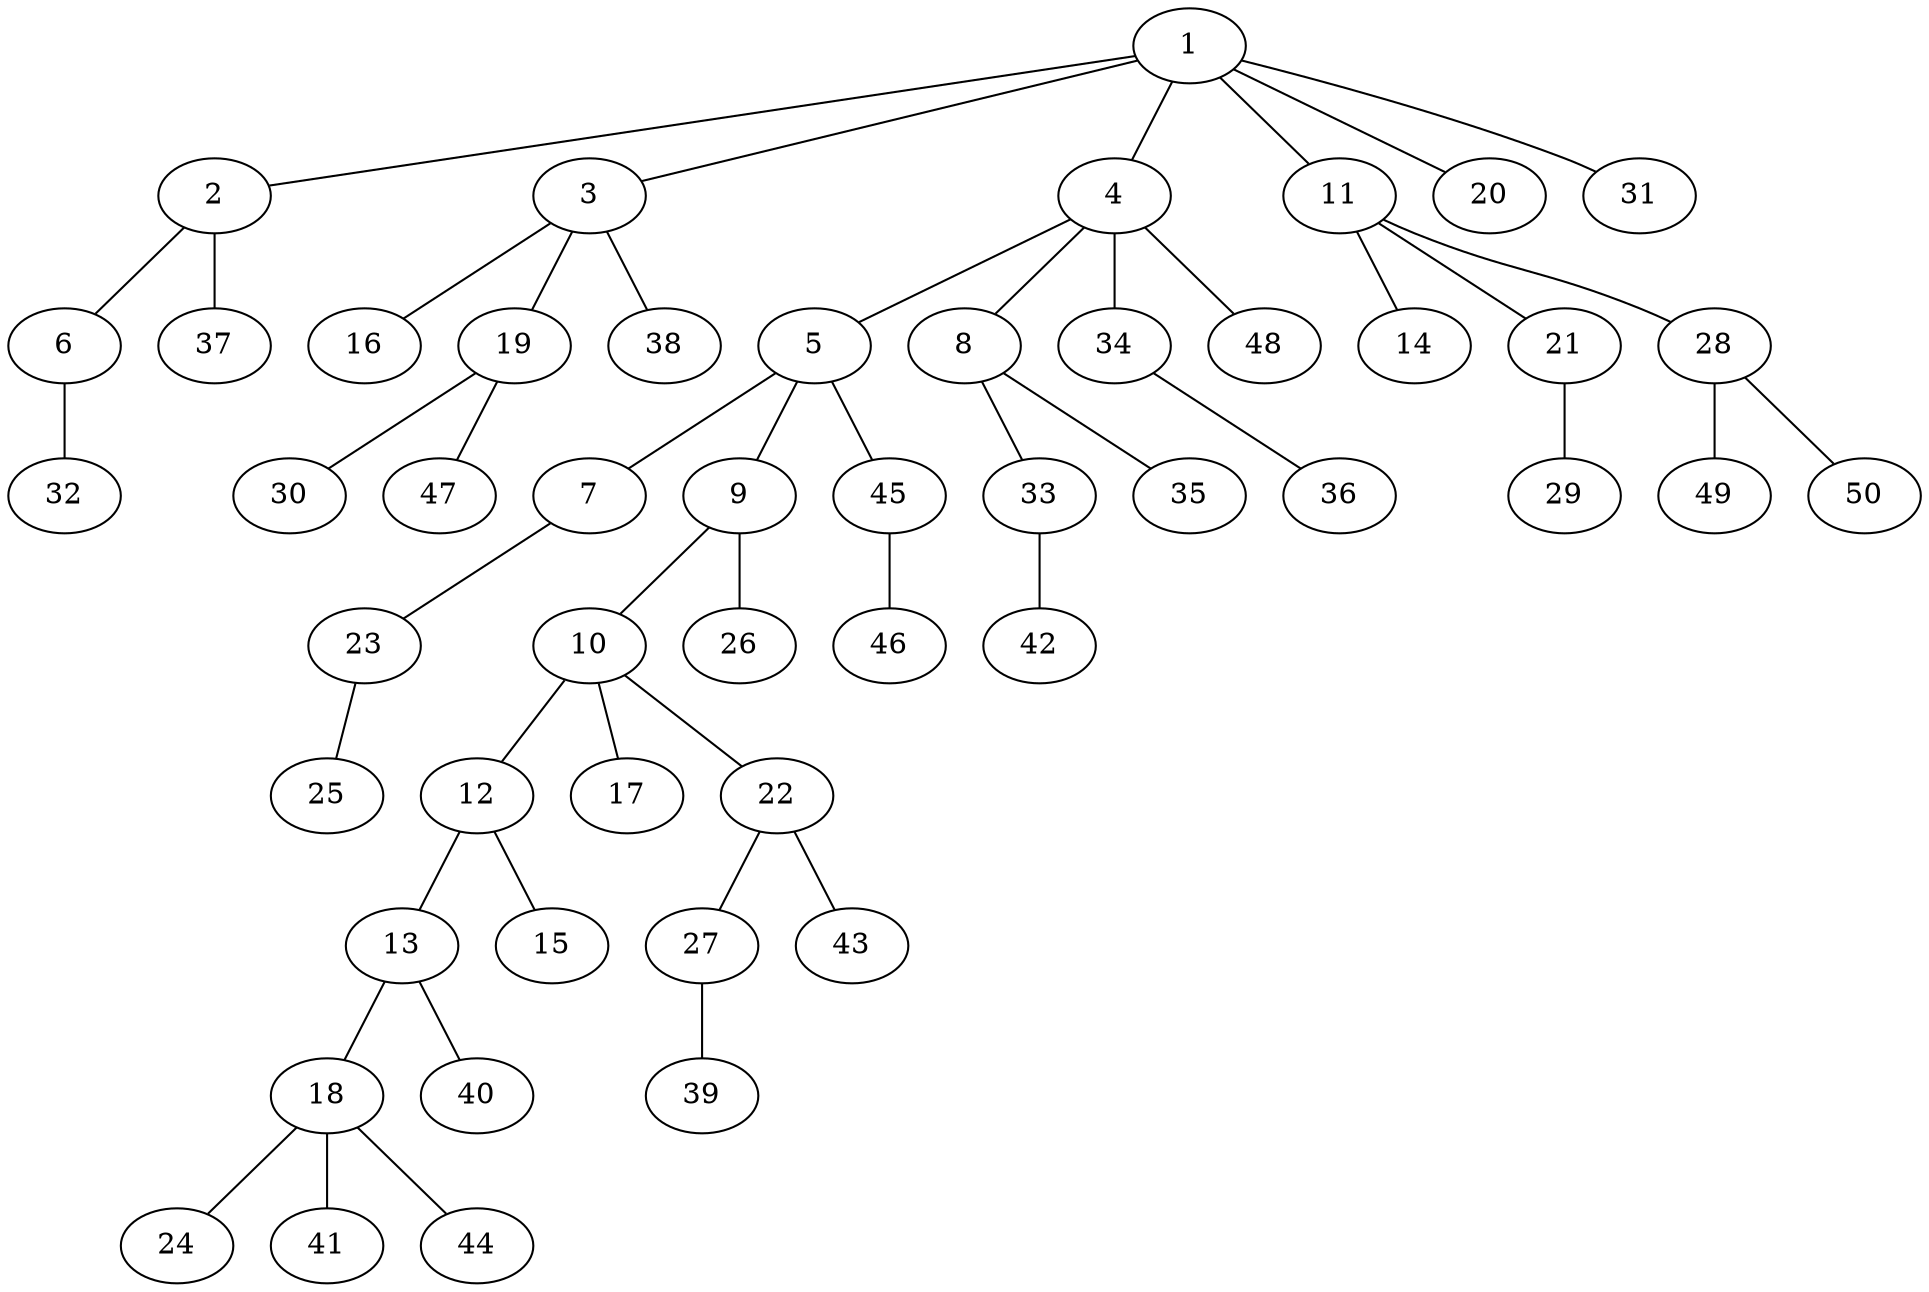 graph graphname {1--2
1--3
1--4
1--11
1--20
1--31
2--6
2--37
3--16
3--19
3--38
4--5
4--8
4--34
4--48
5--7
5--9
5--45
6--32
7--23
8--33
8--35
9--10
9--26
10--12
10--17
10--22
11--14
11--21
11--28
12--13
12--15
13--18
13--40
18--24
18--41
18--44
19--30
19--47
21--29
22--27
22--43
23--25
27--39
28--49
28--50
33--42
34--36
45--46
}